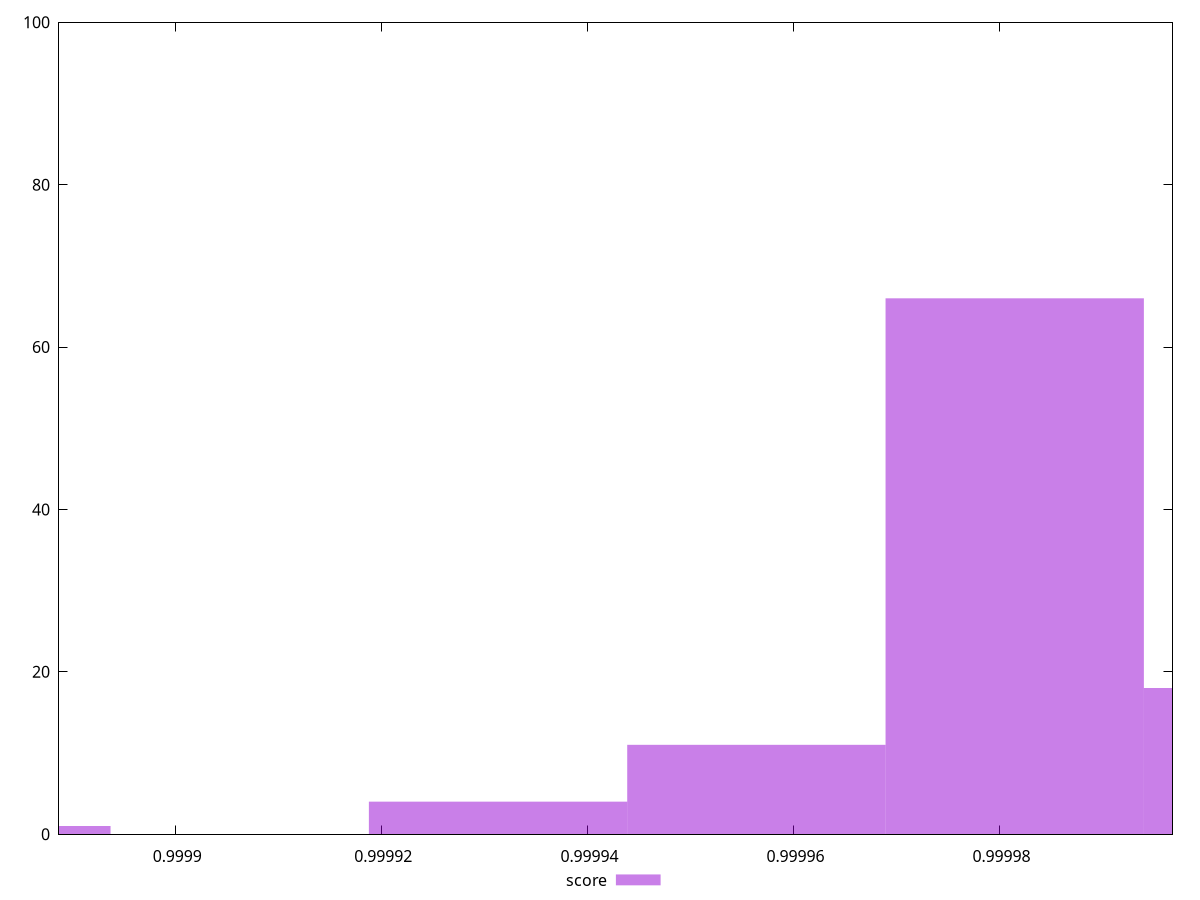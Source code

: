 reset

$score <<EOF
0.9999814786841263 66
0.9999564032941044 11
1.0000065540741483 18
0.9999313279040825 4
0.9998811771240387 1
EOF

set key outside below
set boxwidth 0.000025075390021919464
set xrange [0.9998887110535106:0.9999967944940666]
set yrange [0:100]
set style fill transparent solid 0.5 noborder
set terminal svg size 640, 490 enhanced background rgb 'white'
set output "report_00007_2020-12-11T15:55:29.892Z/max-potential-fid/samples/pages+cached+noexternal+noimg/score/histogram.svg"

plot $score title "score" with boxes

reset
